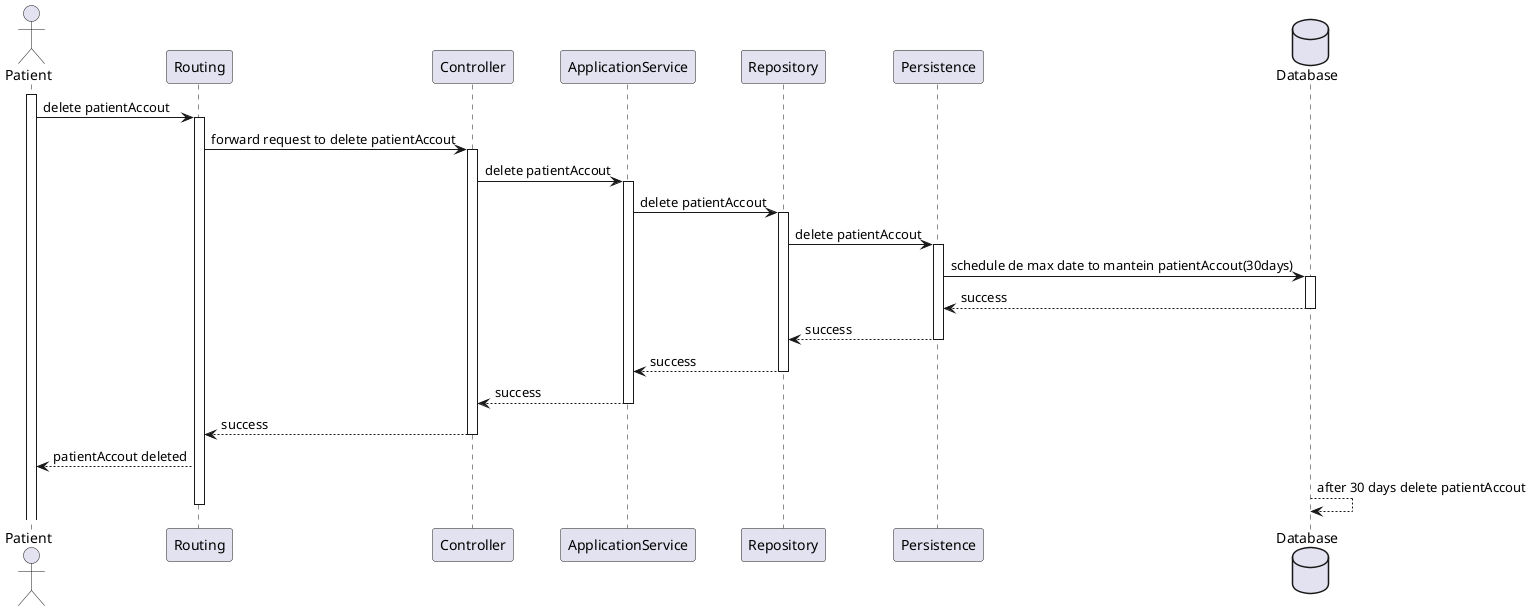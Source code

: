 @startuml
actor Patient
participant Routing
participant Controller
participant ApplicationService
participant Repository
participant Persistence
database Database

activate Patient
Patient -> Routing: delete patientAccout
activate Routing

Routing -> Controller: forward request to delete patientAccout
activate Controller


Controller -> ApplicationService: delete patientAccout
activate ApplicationService

ApplicationService -> Repository: delete patientAccout
activate Repository

Repository -> Persistence: delete patientAccout
activate Persistence

Persistence -> Database: schedule de max date to mantein patientAccout(30days)
activate Database

Database --> Persistence: success
deactivate Database

Persistence --> Repository: success
deactivate Persistence

Repository --> ApplicationService: success
deactivate Repository

ApplicationService --> Controller: success
deactivate ApplicationService

Controller --> Routing: success
deactivate Controller

Routing --> Patient:    patientAccout deleted
Database -->Database:after 30 days delete patientAccout
deactivate Routing

@enduml
